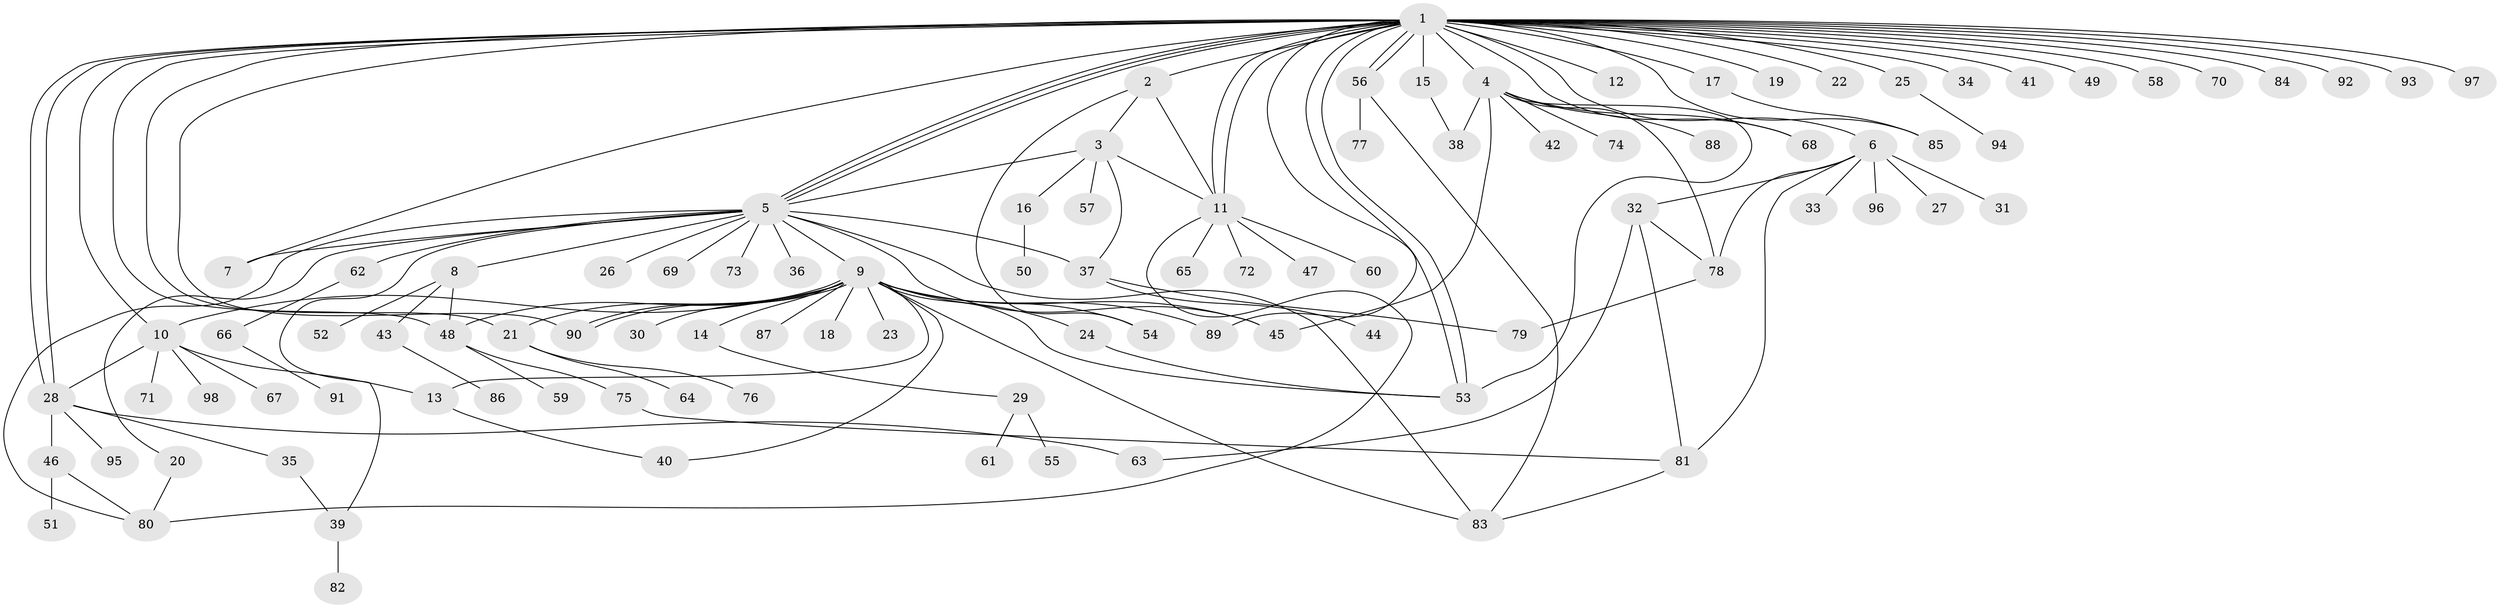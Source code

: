 // Generated by graph-tools (version 1.1) at 2025/48/03/09/25 04:48:30]
// undirected, 98 vertices, 140 edges
graph export_dot {
graph [start="1"]
  node [color=gray90,style=filled];
  1;
  2;
  3;
  4;
  5;
  6;
  7;
  8;
  9;
  10;
  11;
  12;
  13;
  14;
  15;
  16;
  17;
  18;
  19;
  20;
  21;
  22;
  23;
  24;
  25;
  26;
  27;
  28;
  29;
  30;
  31;
  32;
  33;
  34;
  35;
  36;
  37;
  38;
  39;
  40;
  41;
  42;
  43;
  44;
  45;
  46;
  47;
  48;
  49;
  50;
  51;
  52;
  53;
  54;
  55;
  56;
  57;
  58;
  59;
  60;
  61;
  62;
  63;
  64;
  65;
  66;
  67;
  68;
  69;
  70;
  71;
  72;
  73;
  74;
  75;
  76;
  77;
  78;
  79;
  80;
  81;
  82;
  83;
  84;
  85;
  86;
  87;
  88;
  89;
  90;
  91;
  92;
  93;
  94;
  95;
  96;
  97;
  98;
  1 -- 2;
  1 -- 4;
  1 -- 5;
  1 -- 5;
  1 -- 5;
  1 -- 6;
  1 -- 7;
  1 -- 10;
  1 -- 11;
  1 -- 11;
  1 -- 12;
  1 -- 15;
  1 -- 17;
  1 -- 19;
  1 -- 21;
  1 -- 22;
  1 -- 25;
  1 -- 28;
  1 -- 28;
  1 -- 34;
  1 -- 41;
  1 -- 48;
  1 -- 49;
  1 -- 53;
  1 -- 53;
  1 -- 56;
  1 -- 56;
  1 -- 58;
  1 -- 68;
  1 -- 70;
  1 -- 84;
  1 -- 85;
  1 -- 89;
  1 -- 90;
  1 -- 92;
  1 -- 93;
  1 -- 97;
  2 -- 3;
  2 -- 11;
  2 -- 54;
  3 -- 5;
  3 -- 11;
  3 -- 16;
  3 -- 37;
  3 -- 57;
  4 -- 38;
  4 -- 42;
  4 -- 45;
  4 -- 53;
  4 -- 68;
  4 -- 74;
  4 -- 78;
  4 -- 88;
  5 -- 7;
  5 -- 8;
  5 -- 9;
  5 -- 20;
  5 -- 26;
  5 -- 36;
  5 -- 37;
  5 -- 39;
  5 -- 45;
  5 -- 62;
  5 -- 69;
  5 -- 73;
  5 -- 80;
  5 -- 83;
  6 -- 27;
  6 -- 31;
  6 -- 32;
  6 -- 33;
  6 -- 78;
  6 -- 81;
  6 -- 96;
  8 -- 43;
  8 -- 48;
  8 -- 52;
  9 -- 10;
  9 -- 13;
  9 -- 14;
  9 -- 18;
  9 -- 21;
  9 -- 23;
  9 -- 24;
  9 -- 30;
  9 -- 40;
  9 -- 45;
  9 -- 48;
  9 -- 53;
  9 -- 54;
  9 -- 83;
  9 -- 87;
  9 -- 89;
  9 -- 90;
  9 -- 90;
  10 -- 13;
  10 -- 28;
  10 -- 67;
  10 -- 71;
  10 -- 98;
  11 -- 47;
  11 -- 60;
  11 -- 65;
  11 -- 72;
  11 -- 80;
  13 -- 40;
  14 -- 29;
  15 -- 38;
  16 -- 50;
  17 -- 85;
  20 -- 80;
  21 -- 64;
  21 -- 76;
  24 -- 53;
  25 -- 94;
  28 -- 35;
  28 -- 46;
  28 -- 63;
  28 -- 95;
  29 -- 55;
  29 -- 61;
  32 -- 63;
  32 -- 78;
  32 -- 81;
  35 -- 39;
  37 -- 44;
  37 -- 79;
  39 -- 82;
  43 -- 86;
  46 -- 51;
  46 -- 80;
  48 -- 59;
  48 -- 75;
  56 -- 77;
  56 -- 83;
  62 -- 66;
  66 -- 91;
  75 -- 81;
  78 -- 79;
  81 -- 83;
}
